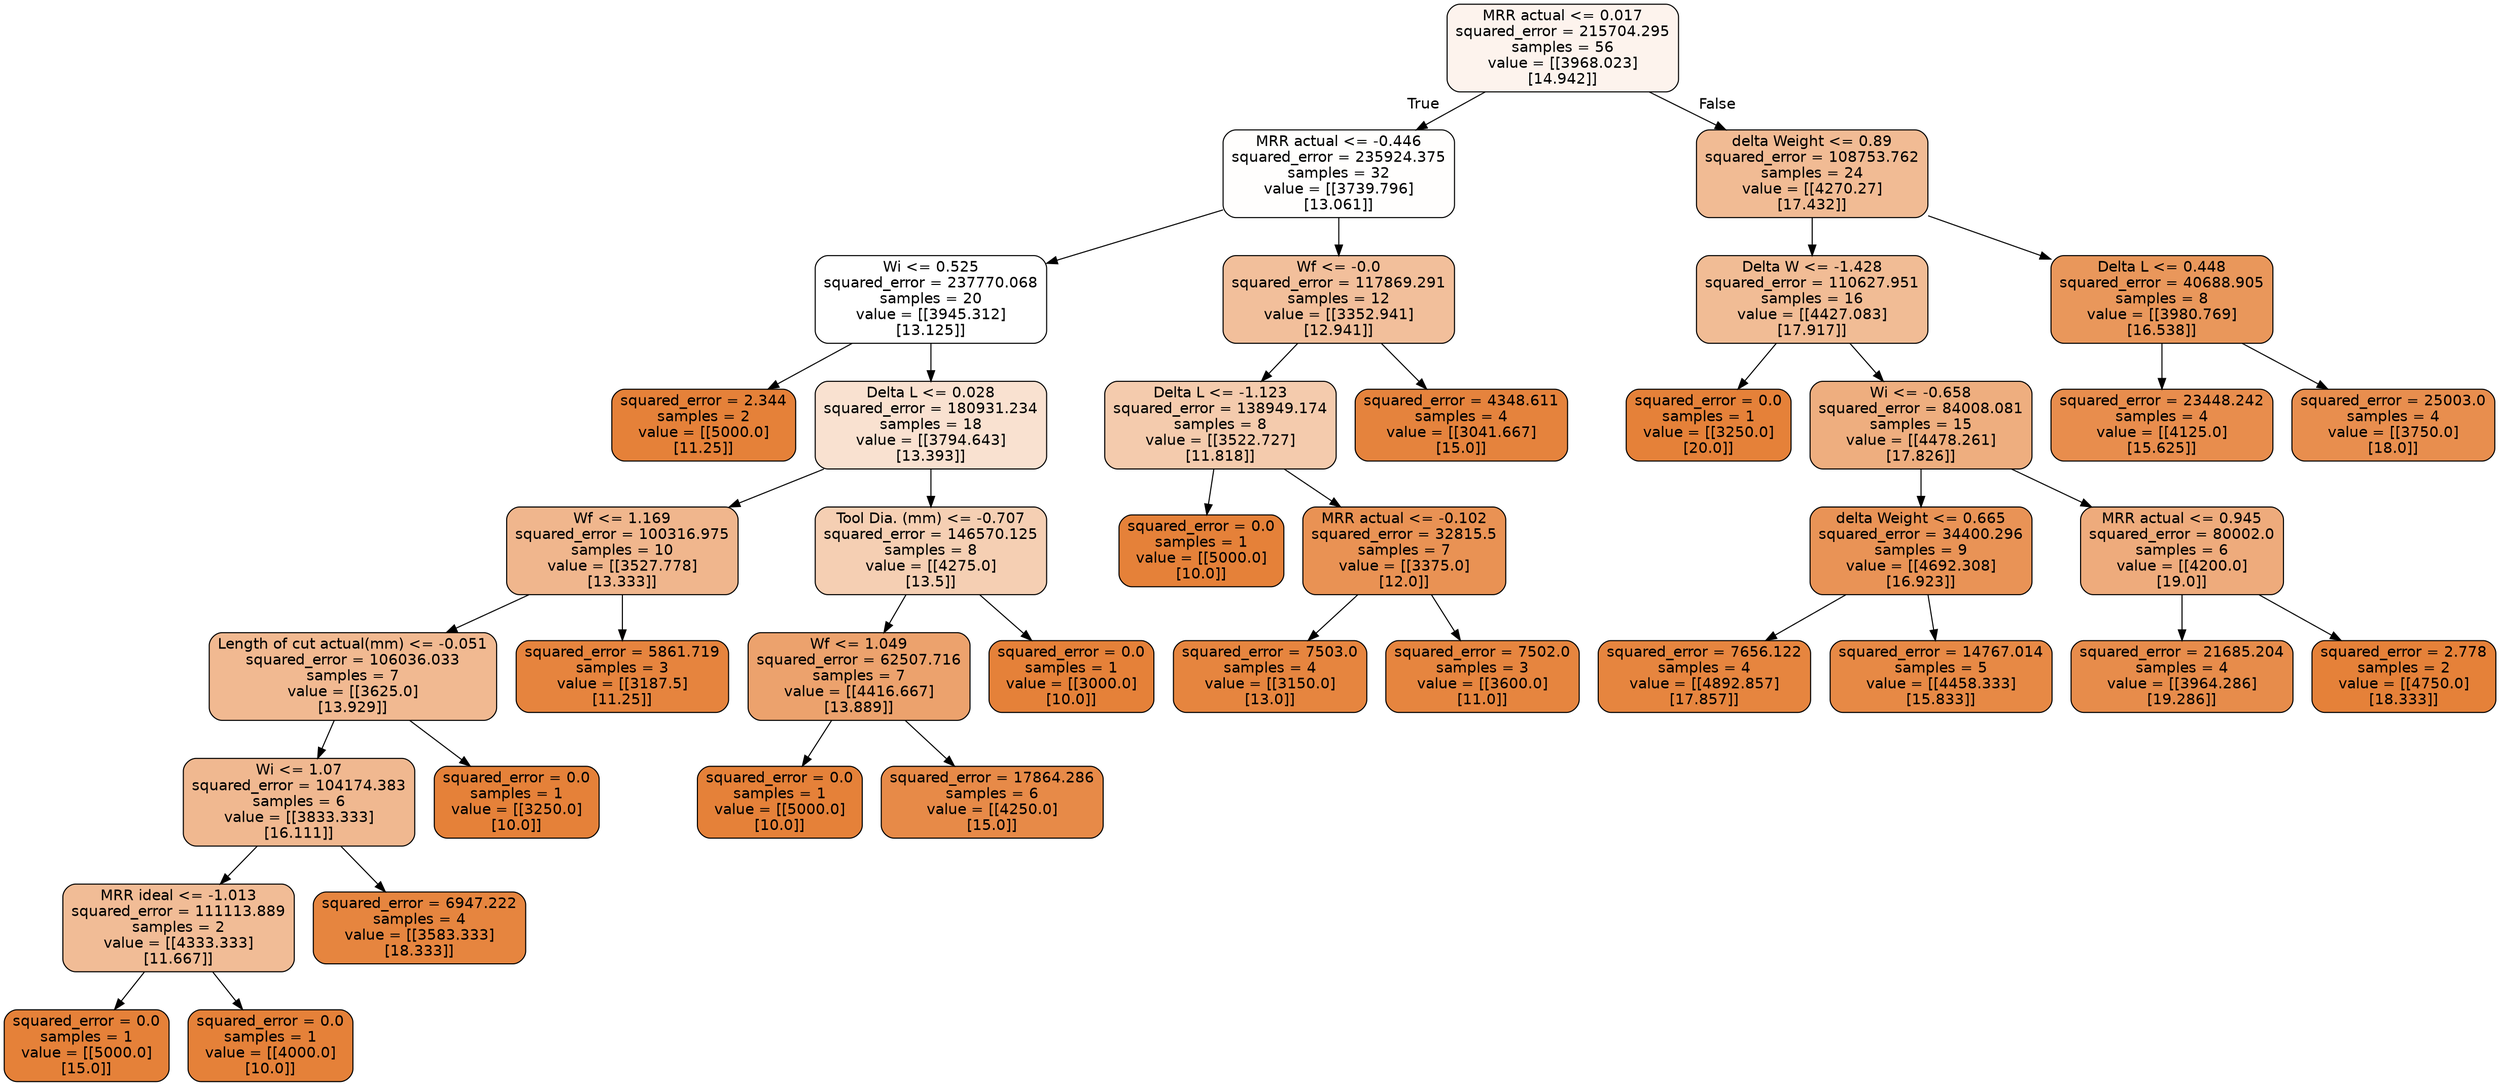 digraph Tree {
node [shape=box, style="filled, rounded", color="black", fontname="helvetica"] ;
edge [fontname="helvetica"] ;
0 [label="MRR actual <= 0.017\nsquared_error = 215704.295\nsamples = 56\nvalue = [[3968.023]\n[14.942]]", fillcolor="#fdf3ed"] ;
1 [label="MRR actual <= -0.446\nsquared_error = 235924.375\nsamples = 32\nvalue = [[3739.796]\n[13.061]]", fillcolor="#fffefd"] ;
0 -> 1 [labeldistance=2.5, labelangle=45, headlabel="True"] ;
3 [label="Wi <= 0.525\nsquared_error = 237770.068\nsamples = 20\nvalue = [[3945.312]\n[13.125]]", fillcolor="#ffffff"] ;
1 -> 3 ;
5 [label="squared_error = 2.344\nsamples = 2\nvalue = [[5000.0]\n[11.25]]", fillcolor="#e58139"] ;
3 -> 5 ;
6 [label="Delta L <= 0.028\nsquared_error = 180931.234\nsamples = 18\nvalue = [[3794.643]\n[13.393]]", fillcolor="#f9e1d0"] ;
3 -> 6 ;
7 [label="Wf <= 1.169\nsquared_error = 100316.975\nsamples = 10\nvalue = [[3527.778]\n[13.333]]", fillcolor="#f0b68d"] ;
6 -> 7 ;
27 [label="Length of cut actual(mm) <= -0.051\nsquared_error = 106036.033\nsamples = 7\nvalue = [[3625.0]\n[13.929]]", fillcolor="#f1b991"] ;
7 -> 27 ;
29 [label="Wi <= 1.07\nsquared_error = 104174.383\nsamples = 6\nvalue = [[3833.333]\n[16.111]]", fillcolor="#f0b890"] ;
27 -> 29 ;
31 [label="MRR ideal <= -1.013\nsquared_error = 111113.889\nsamples = 2\nvalue = [[4333.333]\n[11.667]]", fillcolor="#f1bc96"] ;
29 -> 31 ;
33 [label="squared_error = 0.0\nsamples = 1\nvalue = [[5000.0]\n[15.0]]", fillcolor="#e58139"] ;
31 -> 33 ;
34 [label="squared_error = 0.0\nsamples = 1\nvalue = [[4000.0]\n[10.0]]", fillcolor="#e58139"] ;
31 -> 34 ;
32 [label="squared_error = 6947.222\nsamples = 4\nvalue = [[3583.333]\n[18.333]]", fillcolor="#e6853f"] ;
29 -> 32 ;
30 [label="squared_error = 0.0\nsamples = 1\nvalue = [[3250.0]\n[10.0]]", fillcolor="#e58139"] ;
27 -> 30 ;
28 [label="squared_error = 5861.719\nsamples = 3\nvalue = [[3187.5]\n[11.25]]", fillcolor="#e6843e"] ;
7 -> 28 ;
8 [label="Tool Dia. (mm) <= -0.707\nsquared_error = 146570.125\nsamples = 8\nvalue = [[4275.0]\n[13.5]]", fillcolor="#f5cfb3"] ;
6 -> 8 ;
9 [label="Wf <= 1.049\nsquared_error = 62507.716\nsamples = 7\nvalue = [[4416.667]\n[13.889]]", fillcolor="#eca26d"] ;
8 -> 9 ;
23 [label="squared_error = 0.0\nsamples = 1\nvalue = [[5000.0]\n[10.0]]", fillcolor="#e58139"] ;
9 -> 23 ;
24 [label="squared_error = 17864.286\nsamples = 6\nvalue = [[4250.0]\n[15.0]]", fillcolor="#e78a48"] ;
9 -> 24 ;
10 [label="squared_error = 0.0\nsamples = 1\nvalue = [[3000.0]\n[10.0]]", fillcolor="#e58139"] ;
8 -> 10 ;
4 [label="Wf <= -0.0\nsquared_error = 117869.291\nsamples = 12\nvalue = [[3352.941]\n[12.941]]", fillcolor="#f2bf9b"] ;
1 -> 4 ;
19 [label="Delta L <= -1.123\nsquared_error = 138949.174\nsamples = 8\nvalue = [[3522.727]\n[11.818]]", fillcolor="#f4cbad"] ;
4 -> 19 ;
21 [label="squared_error = 0.0\nsamples = 1\nvalue = [[5000.0]\n[10.0]]", fillcolor="#e58139"] ;
19 -> 21 ;
22 [label="MRR actual <= -0.102\nsquared_error = 32815.5\nsamples = 7\nvalue = [[3375.0]\n[12.0]]", fillcolor="#e99254"] ;
19 -> 22 ;
35 [label="squared_error = 7503.0\nsamples = 4\nvalue = [[3150.0]\n[13.0]]", fillcolor="#e6853f"] ;
22 -> 35 ;
36 [label="squared_error = 7502.0\nsamples = 3\nvalue = [[3600.0]\n[11.0]]", fillcolor="#e6853f"] ;
22 -> 36 ;
20 [label="squared_error = 4348.611\nsamples = 4\nvalue = [[3041.667]\n[15.0]]", fillcolor="#e5833d"] ;
4 -> 20 ;
2 [label="delta Weight <= 0.89\nsquared_error = 108753.762\nsamples = 24\nvalue = [[4270.27]\n[17.432]]", fillcolor="#f1bb94"] ;
0 -> 2 [labeldistance=2.5, labelangle=-45, headlabel="False"] ;
11 [label="Delta W <= -1.428\nsquared_error = 110627.951\nsamples = 16\nvalue = [[4427.083]\n[17.917]]", fillcolor="#f1bc95"] ;
2 -> 11 ;
13 [label="squared_error = 0.0\nsamples = 1\nvalue = [[3250.0]\n[20.0]]", fillcolor="#e58139"] ;
11 -> 13 ;
14 [label="Wi <= -0.658\nsquared_error = 84008.081\nsamples = 15\nvalue = [[4478.261]\n[17.826]]", fillcolor="#eeae7f"] ;
11 -> 14 ;
15 [label="delta Weight <= 0.665\nsquared_error = 34400.296\nsamples = 9\nvalue = [[4692.308]\n[16.923]]", fillcolor="#e99356"] ;
14 -> 15 ;
25 [label="squared_error = 7656.122\nsamples = 4\nvalue = [[4892.857]\n[17.857]]", fillcolor="#e6853f"] ;
15 -> 25 ;
26 [label="squared_error = 14767.014\nsamples = 5\nvalue = [[4458.333]\n[15.833]]", fillcolor="#e78945"] ;
15 -> 26 ;
16 [label="MRR actual <= 0.945\nsquared_error = 80002.0\nsamples = 6\nvalue = [[4200.0]\n[19.0]]", fillcolor="#eeab7c"] ;
14 -> 16 ;
17 [label="squared_error = 21685.204\nsamples = 4\nvalue = [[3964.286]\n[19.286]]", fillcolor="#e78c4b"] ;
16 -> 17 ;
18 [label="squared_error = 2.778\nsamples = 2\nvalue = [[4750.0]\n[18.333]]", fillcolor="#e58139"] ;
16 -> 18 ;
12 [label="Delta L <= 0.448\nsquared_error = 40688.905\nsamples = 8\nvalue = [[3980.769]\n[16.538]]", fillcolor="#e9975b"] ;
2 -> 12 ;
37 [label="squared_error = 23448.242\nsamples = 4\nvalue = [[4125.0]\n[15.625]]", fillcolor="#e88d4d"] ;
12 -> 37 ;
38 [label="squared_error = 25003.0\nsamples = 4\nvalue = [[3750.0]\n[18.0]]", fillcolor="#e88e4e"] ;
12 -> 38 ;
}